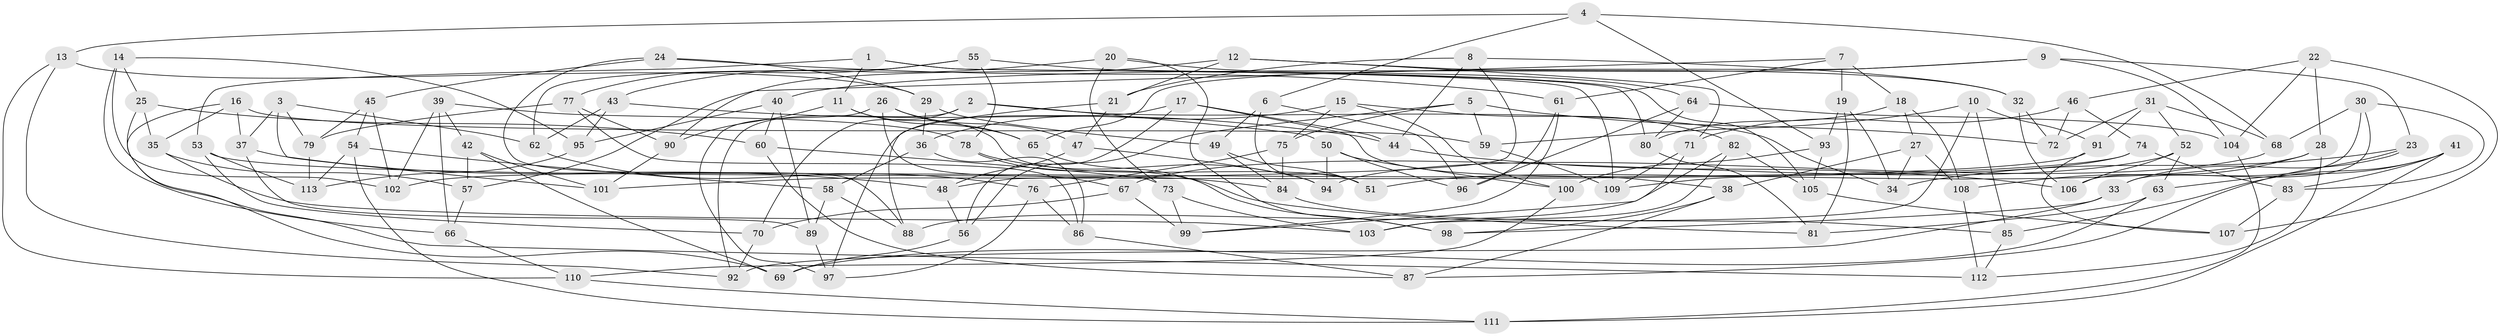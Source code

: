 // Generated by graph-tools (version 1.1) at 2025/50/03/09/25 03:50:46]
// undirected, 113 vertices, 226 edges
graph export_dot {
graph [start="1"]
  node [color=gray90,style=filled];
  1;
  2;
  3;
  4;
  5;
  6;
  7;
  8;
  9;
  10;
  11;
  12;
  13;
  14;
  15;
  16;
  17;
  18;
  19;
  20;
  21;
  22;
  23;
  24;
  25;
  26;
  27;
  28;
  29;
  30;
  31;
  32;
  33;
  34;
  35;
  36;
  37;
  38;
  39;
  40;
  41;
  42;
  43;
  44;
  45;
  46;
  47;
  48;
  49;
  50;
  51;
  52;
  53;
  54;
  55;
  56;
  57;
  58;
  59;
  60;
  61;
  62;
  63;
  64;
  65;
  66;
  67;
  68;
  69;
  70;
  71;
  72;
  73;
  74;
  75;
  76;
  77;
  78;
  79;
  80;
  81;
  82;
  83;
  84;
  85;
  86;
  87;
  88;
  89;
  90;
  91;
  92;
  93;
  94;
  95;
  96;
  97;
  98;
  99;
  100;
  101;
  102;
  103;
  104;
  105;
  106;
  107;
  108;
  109;
  110;
  111;
  112;
  113;
  1 -- 109;
  1 -- 11;
  1 -- 53;
  1 -- 80;
  2 -- 50;
  2 -- 92;
  2 -- 70;
  2 -- 34;
  3 -- 101;
  3 -- 37;
  3 -- 62;
  3 -- 79;
  4 -- 6;
  4 -- 68;
  4 -- 13;
  4 -- 93;
  5 -- 72;
  5 -- 59;
  5 -- 75;
  5 -- 56;
  6 -- 51;
  6 -- 96;
  6 -- 49;
  7 -- 57;
  7 -- 61;
  7 -- 19;
  7 -- 18;
  8 -- 48;
  8 -- 32;
  8 -- 21;
  8 -- 44;
  9 -- 23;
  9 -- 104;
  9 -- 65;
  9 -- 40;
  10 -- 91;
  10 -- 103;
  10 -- 85;
  10 -- 59;
  11 -- 90;
  11 -- 65;
  11 -- 51;
  12 -- 71;
  12 -- 90;
  12 -- 21;
  12 -- 32;
  13 -- 29;
  13 -- 92;
  13 -- 110;
  14 -- 102;
  14 -- 25;
  14 -- 66;
  14 -- 95;
  15 -- 36;
  15 -- 100;
  15 -- 82;
  15 -- 75;
  16 -- 59;
  16 -- 35;
  16 -- 37;
  16 -- 69;
  17 -- 56;
  17 -- 44;
  17 -- 97;
  17 -- 38;
  18 -- 80;
  18 -- 27;
  18 -- 108;
  19 -- 93;
  19 -- 81;
  19 -- 34;
  20 -- 73;
  20 -- 64;
  20 -- 43;
  20 -- 98;
  21 -- 47;
  21 -- 88;
  22 -- 46;
  22 -- 107;
  22 -- 28;
  22 -- 104;
  23 -- 34;
  23 -- 33;
  23 -- 87;
  24 -- 45;
  24 -- 88;
  24 -- 61;
  24 -- 29;
  25 -- 60;
  25 -- 35;
  25 -- 112;
  26 -- 65;
  26 -- 97;
  26 -- 67;
  26 -- 47;
  27 -- 108;
  27 -- 34;
  27 -- 38;
  28 -- 51;
  28 -- 112;
  28 -- 108;
  29 -- 36;
  29 -- 49;
  30 -- 83;
  30 -- 106;
  30 -- 33;
  30 -- 68;
  31 -- 72;
  31 -- 91;
  31 -- 52;
  31 -- 68;
  32 -- 72;
  32 -- 106;
  33 -- 92;
  33 -- 98;
  35 -- 103;
  35 -- 57;
  36 -- 86;
  36 -- 58;
  37 -- 48;
  37 -- 89;
  38 -- 98;
  38 -- 87;
  39 -- 78;
  39 -- 42;
  39 -- 66;
  39 -- 102;
  40 -- 60;
  40 -- 89;
  40 -- 95;
  41 -- 83;
  41 -- 85;
  41 -- 63;
  41 -- 111;
  42 -- 101;
  42 -- 69;
  42 -- 57;
  43 -- 95;
  43 -- 62;
  43 -- 44;
  44 -- 106;
  45 -- 54;
  45 -- 79;
  45 -- 102;
  46 -- 74;
  46 -- 71;
  46 -- 72;
  47 -- 48;
  47 -- 94;
  48 -- 56;
  49 -- 84;
  49 -- 51;
  50 -- 96;
  50 -- 100;
  50 -- 94;
  52 -- 106;
  52 -- 63;
  52 -- 67;
  53 -- 84;
  53 -- 113;
  53 -- 70;
  54 -- 113;
  54 -- 58;
  54 -- 111;
  55 -- 105;
  55 -- 62;
  55 -- 78;
  55 -- 77;
  56 -- 69;
  57 -- 66;
  58 -- 88;
  58 -- 89;
  59 -- 109;
  60 -- 87;
  60 -- 73;
  61 -- 96;
  61 -- 99;
  62 -- 76;
  63 -- 81;
  63 -- 69;
  64 -- 96;
  64 -- 80;
  64 -- 104;
  65 -- 98;
  66 -- 110;
  67 -- 70;
  67 -- 99;
  68 -- 94;
  70 -- 92;
  71 -- 99;
  71 -- 109;
  73 -- 103;
  73 -- 99;
  74 -- 83;
  74 -- 109;
  74 -- 101;
  75 -- 76;
  75 -- 84;
  76 -- 86;
  76 -- 97;
  77 -- 79;
  77 -- 86;
  77 -- 90;
  78 -- 94;
  78 -- 81;
  79 -- 113;
  80 -- 81;
  82 -- 88;
  82 -- 103;
  82 -- 105;
  83 -- 107;
  84 -- 85;
  85 -- 112;
  86 -- 87;
  89 -- 97;
  90 -- 101;
  91 -- 102;
  91 -- 107;
  93 -- 105;
  93 -- 100;
  95 -- 113;
  100 -- 110;
  104 -- 111;
  105 -- 107;
  108 -- 112;
  110 -- 111;
}
